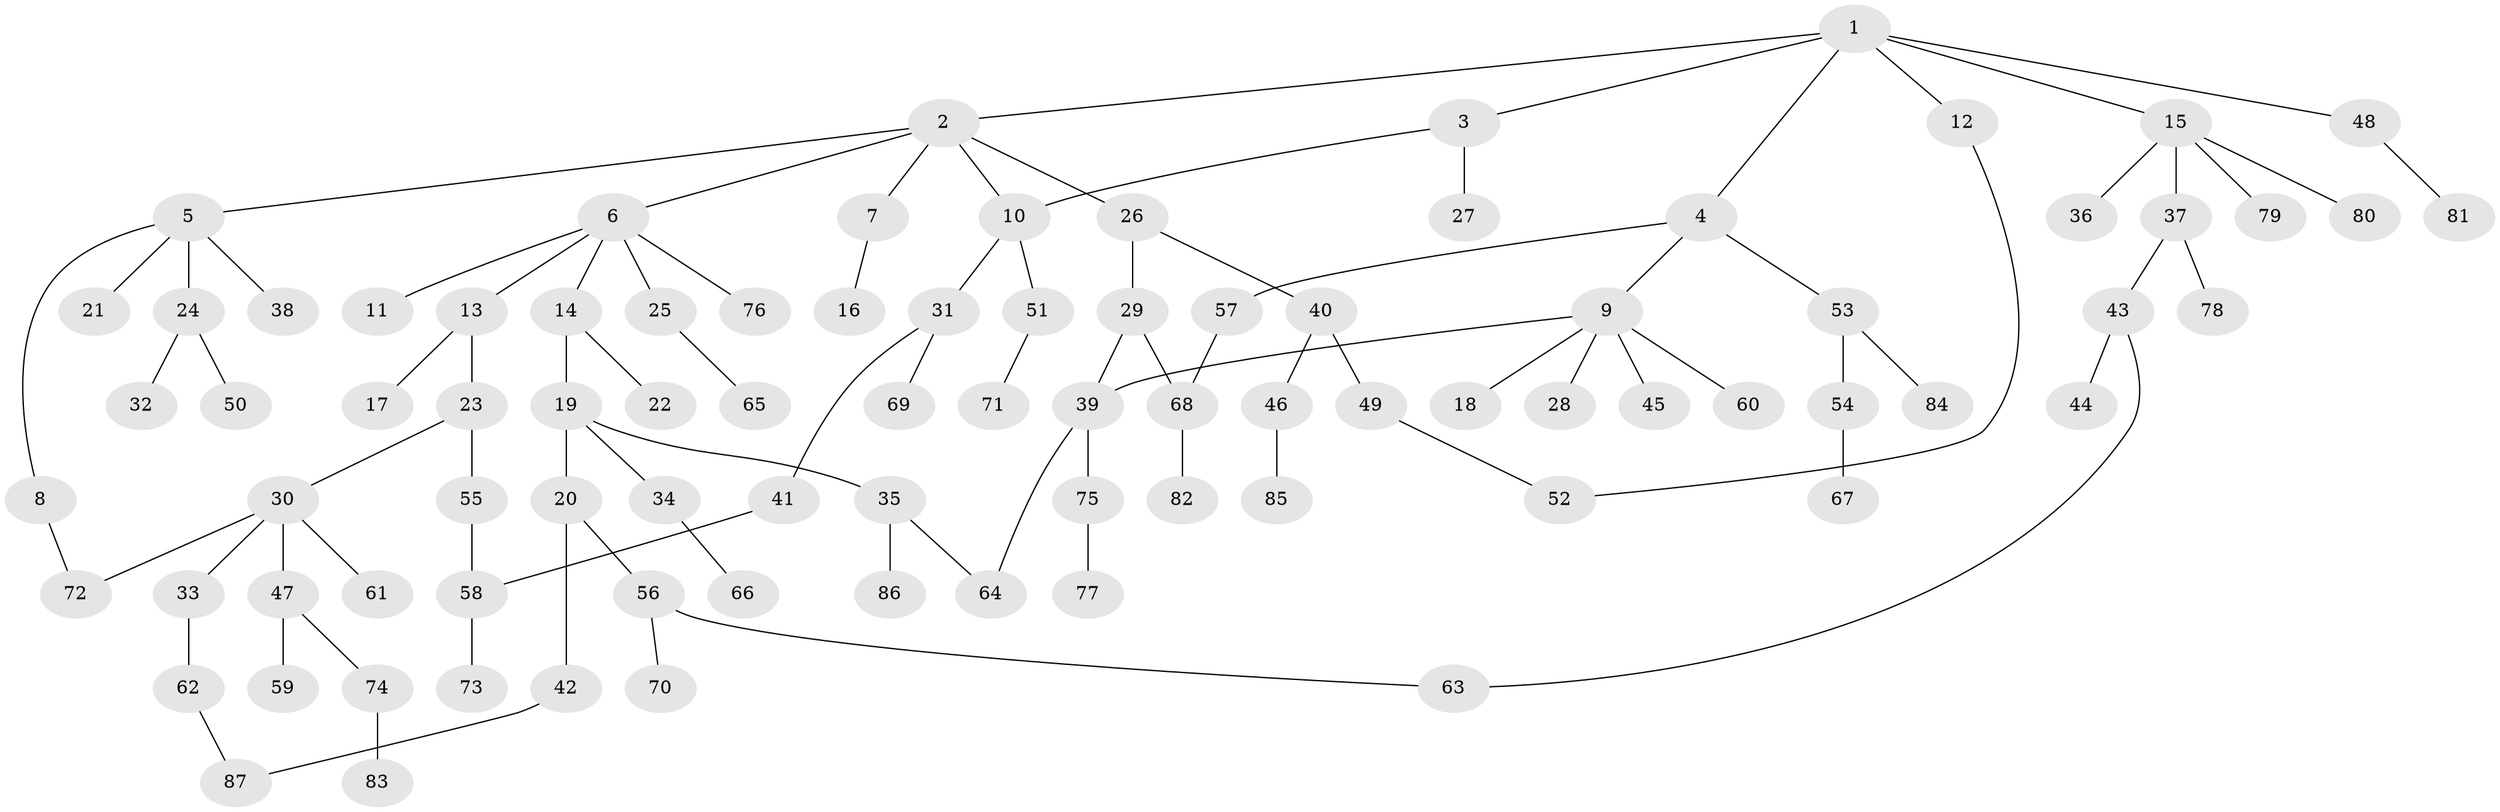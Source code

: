 // Generated by graph-tools (version 1.1) at 2025/25/03/09/25 03:25:27]
// undirected, 87 vertices, 95 edges
graph export_dot {
graph [start="1"]
  node [color=gray90,style=filled];
  1;
  2;
  3;
  4;
  5;
  6;
  7;
  8;
  9;
  10;
  11;
  12;
  13;
  14;
  15;
  16;
  17;
  18;
  19;
  20;
  21;
  22;
  23;
  24;
  25;
  26;
  27;
  28;
  29;
  30;
  31;
  32;
  33;
  34;
  35;
  36;
  37;
  38;
  39;
  40;
  41;
  42;
  43;
  44;
  45;
  46;
  47;
  48;
  49;
  50;
  51;
  52;
  53;
  54;
  55;
  56;
  57;
  58;
  59;
  60;
  61;
  62;
  63;
  64;
  65;
  66;
  67;
  68;
  69;
  70;
  71;
  72;
  73;
  74;
  75;
  76;
  77;
  78;
  79;
  80;
  81;
  82;
  83;
  84;
  85;
  86;
  87;
  1 -- 2;
  1 -- 3;
  1 -- 4;
  1 -- 12;
  1 -- 15;
  1 -- 48;
  2 -- 5;
  2 -- 6;
  2 -- 7;
  2 -- 10;
  2 -- 26;
  3 -- 27;
  3 -- 10;
  4 -- 9;
  4 -- 53;
  4 -- 57;
  5 -- 8;
  5 -- 21;
  5 -- 24;
  5 -- 38;
  6 -- 11;
  6 -- 13;
  6 -- 14;
  6 -- 25;
  6 -- 76;
  7 -- 16;
  8 -- 72;
  9 -- 18;
  9 -- 28;
  9 -- 39;
  9 -- 45;
  9 -- 60;
  10 -- 31;
  10 -- 51;
  12 -- 52;
  13 -- 17;
  13 -- 23;
  14 -- 19;
  14 -- 22;
  15 -- 36;
  15 -- 37;
  15 -- 79;
  15 -- 80;
  19 -- 20;
  19 -- 34;
  19 -- 35;
  20 -- 42;
  20 -- 56;
  23 -- 30;
  23 -- 55;
  24 -- 32;
  24 -- 50;
  25 -- 65;
  26 -- 29;
  26 -- 40;
  29 -- 39;
  29 -- 68;
  30 -- 33;
  30 -- 47;
  30 -- 61;
  30 -- 72;
  31 -- 41;
  31 -- 69;
  33 -- 62;
  34 -- 66;
  35 -- 86;
  35 -- 64;
  37 -- 43;
  37 -- 78;
  39 -- 64;
  39 -- 75;
  40 -- 46;
  40 -- 49;
  41 -- 58;
  42 -- 87;
  43 -- 44;
  43 -- 63;
  46 -- 85;
  47 -- 59;
  47 -- 74;
  48 -- 81;
  49 -- 52;
  51 -- 71;
  53 -- 54;
  53 -- 84;
  54 -- 67;
  55 -- 58;
  56 -- 70;
  56 -- 63;
  57 -- 68;
  58 -- 73;
  62 -- 87;
  68 -- 82;
  74 -- 83;
  75 -- 77;
}
